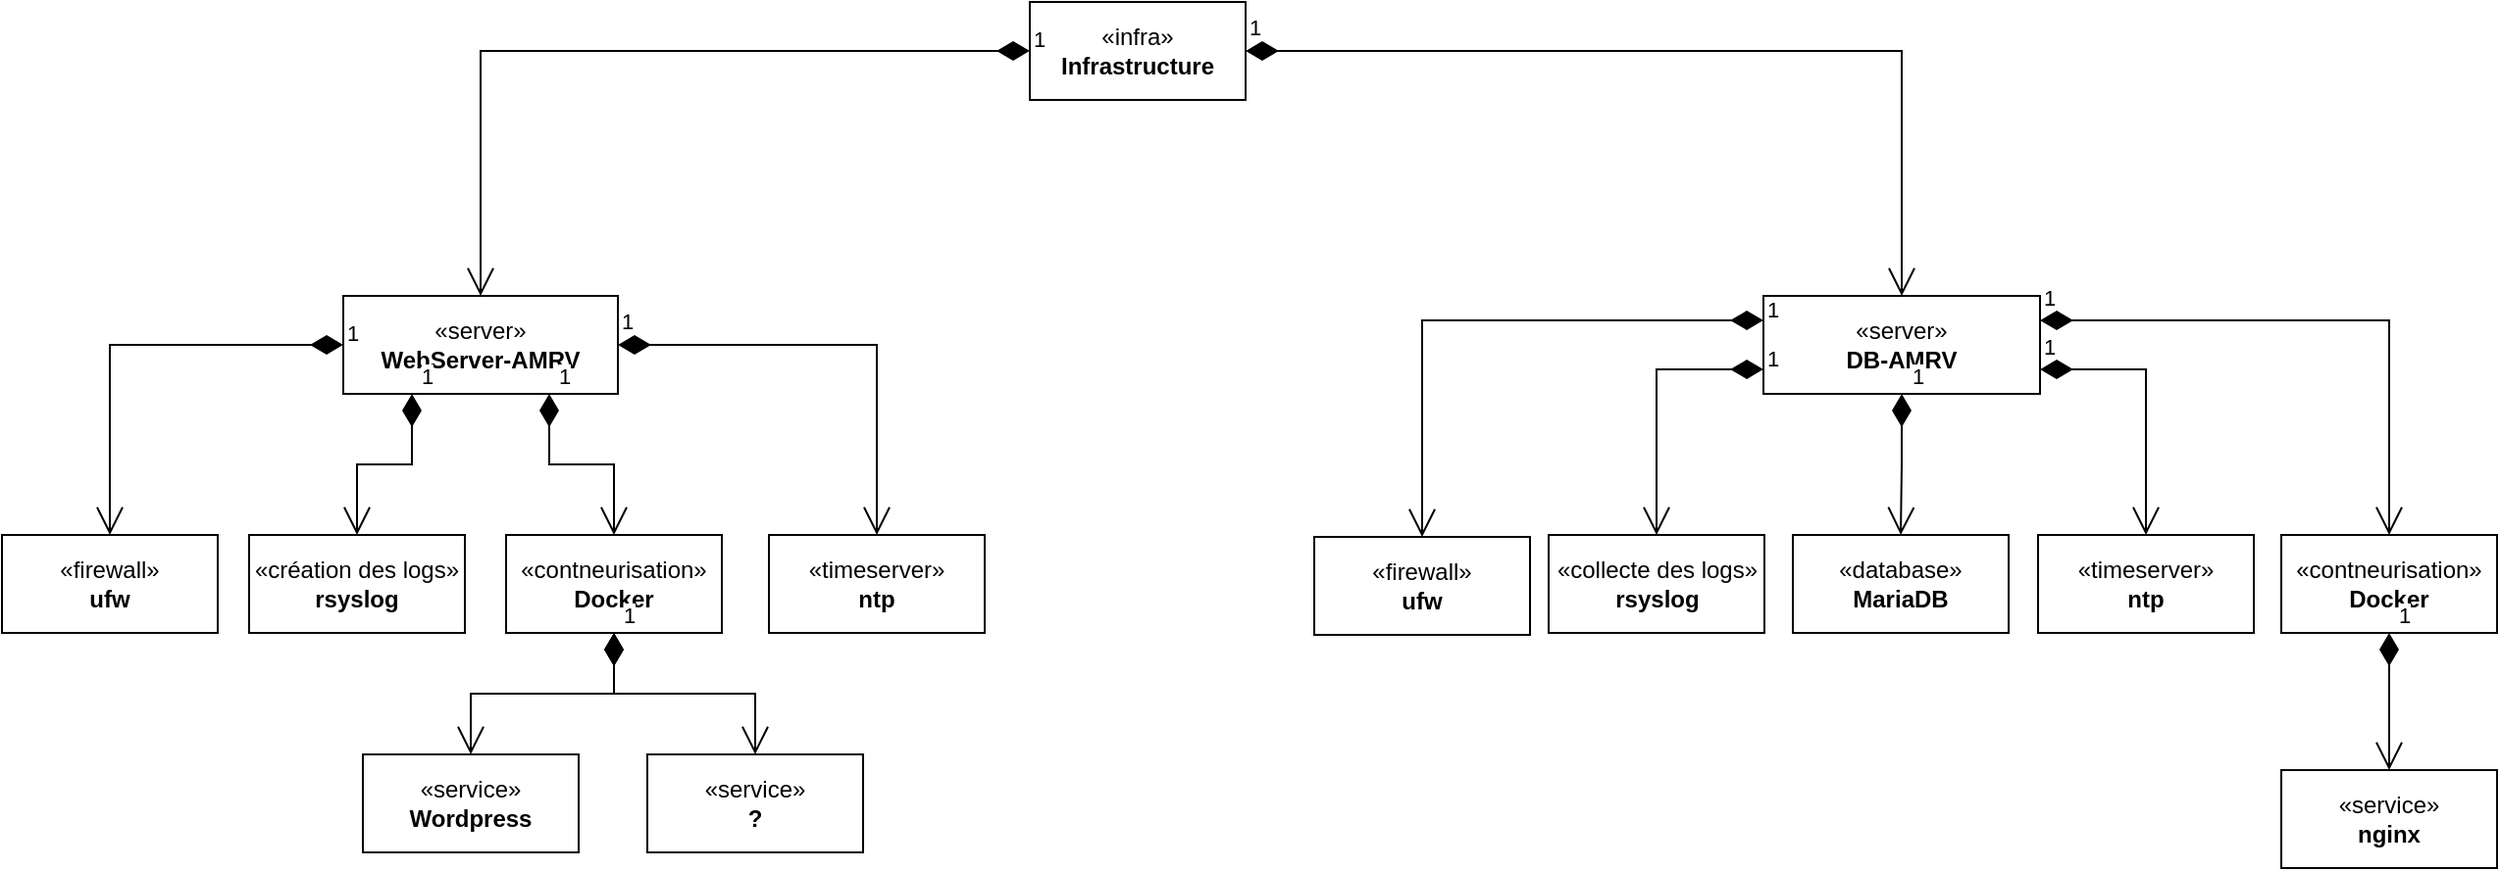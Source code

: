 <mxfile version="28.0.4">
  <diagram name="Page-1" id="Z0NJOUmdzeorrZ_kEPuy">
    <mxGraphModel dx="570" dy="337" grid="1" gridSize="10" guides="1" tooltips="1" connect="1" arrows="1" fold="1" page="1" pageScale="1" pageWidth="827" pageHeight="1169" math="0" shadow="0">
      <root>
        <mxCell id="0" />
        <mxCell id="1" parent="0" />
        <mxCell id="0nv1gYnGztNEkkEn9-FK-1" value="«infra»&lt;br&gt;&lt;b&gt;Infrastructure&lt;/b&gt;" style="html=1;whiteSpace=wrap;" vertex="1" parent="1">
          <mxGeometry x="540" y="60" width="110" height="50" as="geometry" />
        </mxCell>
        <mxCell id="0nv1gYnGztNEkkEn9-FK-2" value="«server»&lt;br&gt;&lt;b&gt;WebServer-AMRV&lt;/b&gt;" style="html=1;whiteSpace=wrap;" vertex="1" parent="1">
          <mxGeometry x="190" y="210" width="140" height="50" as="geometry" />
        </mxCell>
        <mxCell id="0nv1gYnGztNEkkEn9-FK-3" value="«server»&lt;br&gt;&lt;b&gt;DB-AMRV&lt;/b&gt;" style="html=1;whiteSpace=wrap;" vertex="1" parent="1">
          <mxGeometry x="914" y="210" width="141" height="50" as="geometry" />
        </mxCell>
        <mxCell id="0nv1gYnGztNEkkEn9-FK-4" value="1" style="endArrow=open;html=1;endSize=12;startArrow=diamondThin;startSize=14;startFill=1;edgeStyle=orthogonalEdgeStyle;align=left;verticalAlign=bottom;rounded=0;exitX=0;exitY=0.5;exitDx=0;exitDy=0;entryX=0.5;entryY=0;entryDx=0;entryDy=0;" edge="1" parent="1" source="0nv1gYnGztNEkkEn9-FK-1" target="0nv1gYnGztNEkkEn9-FK-2">
          <mxGeometry x="-1" y="3" relative="1" as="geometry">
            <mxPoint x="420" y="360" as="sourcePoint" />
            <mxPoint x="580" y="360" as="targetPoint" />
          </mxGeometry>
        </mxCell>
        <mxCell id="0nv1gYnGztNEkkEn9-FK-5" value="1" style="endArrow=open;html=1;endSize=12;startArrow=diamondThin;startSize=14;startFill=1;edgeStyle=orthogonalEdgeStyle;align=left;verticalAlign=bottom;rounded=0;exitX=1;exitY=0.5;exitDx=0;exitDy=0;entryX=0.5;entryY=0;entryDx=0;entryDy=0;" edge="1" parent="1" source="0nv1gYnGztNEkkEn9-FK-1" target="0nv1gYnGztNEkkEn9-FK-3">
          <mxGeometry x="-1" y="3" relative="1" as="geometry">
            <mxPoint x="670" y="470" as="sourcePoint" />
            <mxPoint x="560" y="595" as="targetPoint" />
          </mxGeometry>
        </mxCell>
        <mxCell id="0nv1gYnGztNEkkEn9-FK-6" value="«firewall»&lt;br&gt;&lt;b&gt;ufw&lt;/b&gt;" style="html=1;whiteSpace=wrap;" vertex="1" parent="1">
          <mxGeometry x="16" y="332" width="110" height="50" as="geometry" />
        </mxCell>
        <mxCell id="0nv1gYnGztNEkkEn9-FK-7" value="&lt;div&gt;«création des logs»&lt;/div&gt;&lt;div&gt;&lt;b&gt;rsyslog&lt;/b&gt;&lt;/div&gt;" style="html=1;whiteSpace=wrap;" vertex="1" parent="1">
          <mxGeometry x="142" y="332" width="110" height="50" as="geometry" />
        </mxCell>
        <mxCell id="0nv1gYnGztNEkkEn9-FK-8" value="&lt;div&gt;«contneurisation»&lt;/div&gt;&lt;div&gt;&lt;b&gt;Docker&lt;/b&gt;&lt;/div&gt;" style="html=1;whiteSpace=wrap;" vertex="1" parent="1">
          <mxGeometry x="273" y="332" width="110" height="50" as="geometry" />
        </mxCell>
        <mxCell id="0nv1gYnGztNEkkEn9-FK-9" value="1" style="endArrow=open;html=1;endSize=12;startArrow=diamondThin;startSize=14;startFill=1;edgeStyle=orthogonalEdgeStyle;align=left;verticalAlign=bottom;rounded=0;entryX=0.5;entryY=0;entryDx=0;entryDy=0;exitX=0.75;exitY=1;exitDx=0;exitDy=0;" edge="1" parent="1" source="0nv1gYnGztNEkkEn9-FK-2" target="0nv1gYnGztNEkkEn9-FK-8">
          <mxGeometry x="-1" y="3" relative="1" as="geometry">
            <mxPoint x="290" y="280" as="sourcePoint" />
            <mxPoint x="360" y="320" as="targetPoint" />
            <Array as="points">
              <mxPoint x="295" y="296" />
              <mxPoint x="328" y="296" />
            </Array>
          </mxGeometry>
        </mxCell>
        <mxCell id="0nv1gYnGztNEkkEn9-FK-10" value="1" style="endArrow=open;html=1;endSize=12;startArrow=diamondThin;startSize=14;startFill=1;edgeStyle=orthogonalEdgeStyle;align=left;verticalAlign=bottom;rounded=0;exitX=0.25;exitY=1;exitDx=0;exitDy=0;entryX=0.5;entryY=0;entryDx=0;entryDy=0;" edge="1" parent="1" source="0nv1gYnGztNEkkEn9-FK-2" target="0nv1gYnGztNEkkEn9-FK-7">
          <mxGeometry x="-1" y="3" relative="1" as="geometry">
            <mxPoint x="221" y="430" as="sourcePoint" />
            <mxPoint x="281" y="280" as="targetPoint" />
          </mxGeometry>
        </mxCell>
        <mxCell id="0nv1gYnGztNEkkEn9-FK-11" value="1" style="endArrow=open;html=1;endSize=12;startArrow=diamondThin;startSize=14;startFill=1;edgeStyle=orthogonalEdgeStyle;align=left;verticalAlign=bottom;rounded=0;exitX=0;exitY=0.5;exitDx=0;exitDy=0;entryX=0.5;entryY=0;entryDx=0;entryDy=0;" edge="1" parent="1" source="0nv1gYnGztNEkkEn9-FK-2" target="0nv1gYnGztNEkkEn9-FK-6">
          <mxGeometry x="-1" y="3" relative="1" as="geometry">
            <mxPoint x="60" y="280" as="sourcePoint" />
            <mxPoint x="220" y="280" as="targetPoint" />
          </mxGeometry>
        </mxCell>
        <mxCell id="0nv1gYnGztNEkkEn9-FK-12" value="«service»&lt;br&gt;&lt;b&gt;Wordpress&lt;/b&gt;" style="html=1;whiteSpace=wrap;" vertex="1" parent="1">
          <mxGeometry x="200" y="444" width="110" height="50" as="geometry" />
        </mxCell>
        <mxCell id="0nv1gYnGztNEkkEn9-FK-13" value="&lt;div&gt;«&lt;span style=&quot;background-color: transparent; color: light-dark(rgb(0, 0, 0), rgb(255, 255, 255));&quot;&gt;service»&lt;/span&gt;&lt;/div&gt;&lt;div&gt;&lt;b&gt;?&lt;/b&gt;&lt;/div&gt;" style="html=1;whiteSpace=wrap;" vertex="1" parent="1">
          <mxGeometry x="345" y="444" width="110" height="50" as="geometry" />
        </mxCell>
        <mxCell id="0nv1gYnGztNEkkEn9-FK-14" value="1" style="endArrow=open;html=1;endSize=12;startArrow=diamondThin;startSize=14;startFill=1;edgeStyle=orthogonalEdgeStyle;align=left;verticalAlign=bottom;rounded=0;exitX=0.5;exitY=1;exitDx=0;exitDy=0;entryX=0.5;entryY=0;entryDx=0;entryDy=0;" edge="1" parent="1" source="0nv1gYnGztNEkkEn9-FK-8" target="0nv1gYnGztNEkkEn9-FK-12">
          <mxGeometry x="-1" y="3" relative="1" as="geometry">
            <mxPoint x="190" y="790" as="sourcePoint" />
            <mxPoint x="350" y="790" as="targetPoint" />
          </mxGeometry>
        </mxCell>
        <mxCell id="0nv1gYnGztNEkkEn9-FK-15" value="1" style="endArrow=open;html=1;endSize=12;startArrow=diamondThin;startSize=14;startFill=1;edgeStyle=orthogonalEdgeStyle;align=left;verticalAlign=bottom;rounded=0;exitX=0.5;exitY=1;exitDx=0;exitDy=0;entryX=0.5;entryY=0;entryDx=0;entryDy=0;" edge="1" parent="1" source="0nv1gYnGztNEkkEn9-FK-8" target="0nv1gYnGztNEkkEn9-FK-13">
          <mxGeometry x="-1" y="3" relative="1" as="geometry">
            <mxPoint x="501" y="590" as="sourcePoint" />
            <mxPoint x="420" y="685" as="targetPoint" />
          </mxGeometry>
        </mxCell>
        <mxCell id="0nv1gYnGztNEkkEn9-FK-16" value="«firewall»&lt;br&gt;&lt;b&gt;ufw&lt;/b&gt;" style="html=1;whiteSpace=wrap;" vertex="1" parent="1">
          <mxGeometry x="685" y="333" width="110" height="50" as="geometry" />
        </mxCell>
        <mxCell id="0nv1gYnGztNEkkEn9-FK-17" value="&lt;div&gt;«collecte des logs»&lt;/div&gt;&lt;div&gt;&lt;b&gt;rsyslog&lt;/b&gt;&lt;/div&gt;" style="html=1;whiteSpace=wrap;" vertex="1" parent="1">
          <mxGeometry x="804.5" y="332" width="110" height="50" as="geometry" />
        </mxCell>
        <mxCell id="0nv1gYnGztNEkkEn9-FK-18" value="&lt;div&gt;«database»&lt;/div&gt;&lt;div&gt;&lt;b&gt;MariaDB&lt;/b&gt;&lt;/div&gt;" style="html=1;whiteSpace=wrap;" vertex="1" parent="1">
          <mxGeometry x="929" y="332" width="110" height="50" as="geometry" />
        </mxCell>
        <mxCell id="0nv1gYnGztNEkkEn9-FK-19" value="1" style="endArrow=open;html=1;endSize=12;startArrow=diamondThin;startSize=14;startFill=1;edgeStyle=orthogonalEdgeStyle;align=left;verticalAlign=bottom;rounded=0;exitX=0;exitY=0.25;exitDx=0;exitDy=0;entryX=0.5;entryY=0;entryDx=0;entryDy=0;" edge="1" parent="1" source="0nv1gYnGztNEkkEn9-FK-3" target="0nv1gYnGztNEkkEn9-FK-16">
          <mxGeometry x="-1" y="3" relative="1" as="geometry">
            <mxPoint x="908" y="470" as="sourcePoint" />
            <mxPoint x="1068" y="470" as="targetPoint" />
          </mxGeometry>
        </mxCell>
        <mxCell id="0nv1gYnGztNEkkEn9-FK-20" value="1" style="endArrow=open;html=1;endSize=12;startArrow=diamondThin;startSize=14;startFill=1;edgeStyle=orthogonalEdgeStyle;align=left;verticalAlign=bottom;rounded=0;entryX=0.5;entryY=0;entryDx=0;entryDy=0;exitX=0;exitY=0.75;exitDx=0;exitDy=0;" edge="1" parent="1" source="0nv1gYnGztNEkkEn9-FK-3" target="0nv1gYnGztNEkkEn9-FK-17">
          <mxGeometry x="-1" y="3" relative="1" as="geometry">
            <mxPoint x="900" y="250" as="sourcePoint" />
            <mxPoint x="958" y="665" as="targetPoint" />
          </mxGeometry>
        </mxCell>
        <mxCell id="0nv1gYnGztNEkkEn9-FK-21" value="1" style="endArrow=open;html=1;endSize=12;startArrow=diamondThin;startSize=14;startFill=1;edgeStyle=orthogonalEdgeStyle;align=left;verticalAlign=bottom;rounded=0;entryX=0.5;entryY=0;entryDx=0;entryDy=0;exitX=0.5;exitY=1;exitDx=0;exitDy=0;" edge="1" parent="1" source="0nv1gYnGztNEkkEn9-FK-3" target="0nv1gYnGztNEkkEn9-FK-18">
          <mxGeometry x="-1" y="3" relative="1" as="geometry">
            <mxPoint x="1028" y="570" as="sourcePoint" />
            <mxPoint x="1010" y="730" as="targetPoint" />
          </mxGeometry>
        </mxCell>
        <mxCell id="0nv1gYnGztNEkkEn9-FK-23" value="«timeserver»&lt;br&gt;&lt;b&gt;ntp&lt;/b&gt;" style="html=1;whiteSpace=wrap;" vertex="1" parent="1">
          <mxGeometry x="1054" y="332" width="110" height="50" as="geometry" />
        </mxCell>
        <mxCell id="0nv1gYnGztNEkkEn9-FK-25" value="«timeserver»&lt;br&gt;&lt;b&gt;ntp&lt;/b&gt;" style="html=1;whiteSpace=wrap;" vertex="1" parent="1">
          <mxGeometry x="407" y="332" width="110" height="50" as="geometry" />
        </mxCell>
        <mxCell id="0nv1gYnGztNEkkEn9-FK-26" value="«service»&lt;br&gt;&lt;b&gt;nginx&lt;/b&gt;" style="html=1;whiteSpace=wrap;" vertex="1" parent="1">
          <mxGeometry x="1178" y="452" width="110" height="50" as="geometry" />
        </mxCell>
        <mxCell id="0nv1gYnGztNEkkEn9-FK-27" value="&lt;div&gt;«contneurisation»&lt;/div&gt;&lt;div&gt;&lt;b&gt;Docker&lt;/b&gt;&lt;/div&gt;" style="html=1;whiteSpace=wrap;" vertex="1" parent="1">
          <mxGeometry x="1178" y="332" width="110" height="50" as="geometry" />
        </mxCell>
        <mxCell id="0nv1gYnGztNEkkEn9-FK-29" value="1" style="endArrow=open;html=1;endSize=12;startArrow=diamondThin;startSize=14;startFill=1;edgeStyle=orthogonalEdgeStyle;align=left;verticalAlign=bottom;rounded=0;entryX=0.5;entryY=0;entryDx=0;entryDy=0;exitX=0.5;exitY=1;exitDx=0;exitDy=0;" edge="1" parent="1" source="0nv1gYnGztNEkkEn9-FK-27" target="0nv1gYnGztNEkkEn9-FK-26">
          <mxGeometry x="-1" y="3" relative="1" as="geometry">
            <mxPoint x="1300" y="292" as="sourcePoint" />
            <mxPoint x="1399" y="368" as="targetPoint" />
          </mxGeometry>
        </mxCell>
        <mxCell id="0nv1gYnGztNEkkEn9-FK-31" value="1" style="endArrow=open;html=1;endSize=12;startArrow=diamondThin;startSize=14;startFill=1;edgeStyle=orthogonalEdgeStyle;align=left;verticalAlign=bottom;rounded=0;exitX=1;exitY=0.75;exitDx=0;exitDy=0;entryX=0.5;entryY=0;entryDx=0;entryDy=0;" edge="1" parent="1" source="0nv1gYnGztNEkkEn9-FK-3" target="0nv1gYnGztNEkkEn9-FK-23">
          <mxGeometry x="-1" y="3" relative="1" as="geometry">
            <mxPoint x="693" y="470" as="sourcePoint" />
            <mxPoint x="853" y="470" as="targetPoint" />
          </mxGeometry>
        </mxCell>
        <mxCell id="0nv1gYnGztNEkkEn9-FK-32" value="1" style="endArrow=open;html=1;endSize=12;startArrow=diamondThin;startSize=14;startFill=1;edgeStyle=orthogonalEdgeStyle;align=left;verticalAlign=bottom;rounded=0;exitX=1;exitY=0.25;exitDx=0;exitDy=0;entryX=0.5;entryY=0;entryDx=0;entryDy=0;" edge="1" parent="1" source="0nv1gYnGztNEkkEn9-FK-3" target="0nv1gYnGztNEkkEn9-FK-27">
          <mxGeometry x="-1" y="3" relative="1" as="geometry">
            <mxPoint x="1073" y="280" as="sourcePoint" />
            <mxPoint x="1286" y="362" as="targetPoint" />
          </mxGeometry>
        </mxCell>
        <mxCell id="0nv1gYnGztNEkkEn9-FK-34" value="1" style="endArrow=open;html=1;endSize=12;startArrow=diamondThin;startSize=14;startFill=1;edgeStyle=orthogonalEdgeStyle;align=left;verticalAlign=bottom;rounded=0;exitX=1;exitY=0.5;exitDx=0;exitDy=0;entryX=0.5;entryY=0;entryDx=0;entryDy=0;" edge="1" parent="1" source="0nv1gYnGztNEkkEn9-FK-2" target="0nv1gYnGztNEkkEn9-FK-25">
          <mxGeometry x="-1" y="3" relative="1" as="geometry">
            <mxPoint x="237" y="230" as="sourcePoint" />
            <mxPoint x="160" y="257" as="targetPoint" />
          </mxGeometry>
        </mxCell>
      </root>
    </mxGraphModel>
  </diagram>
</mxfile>
